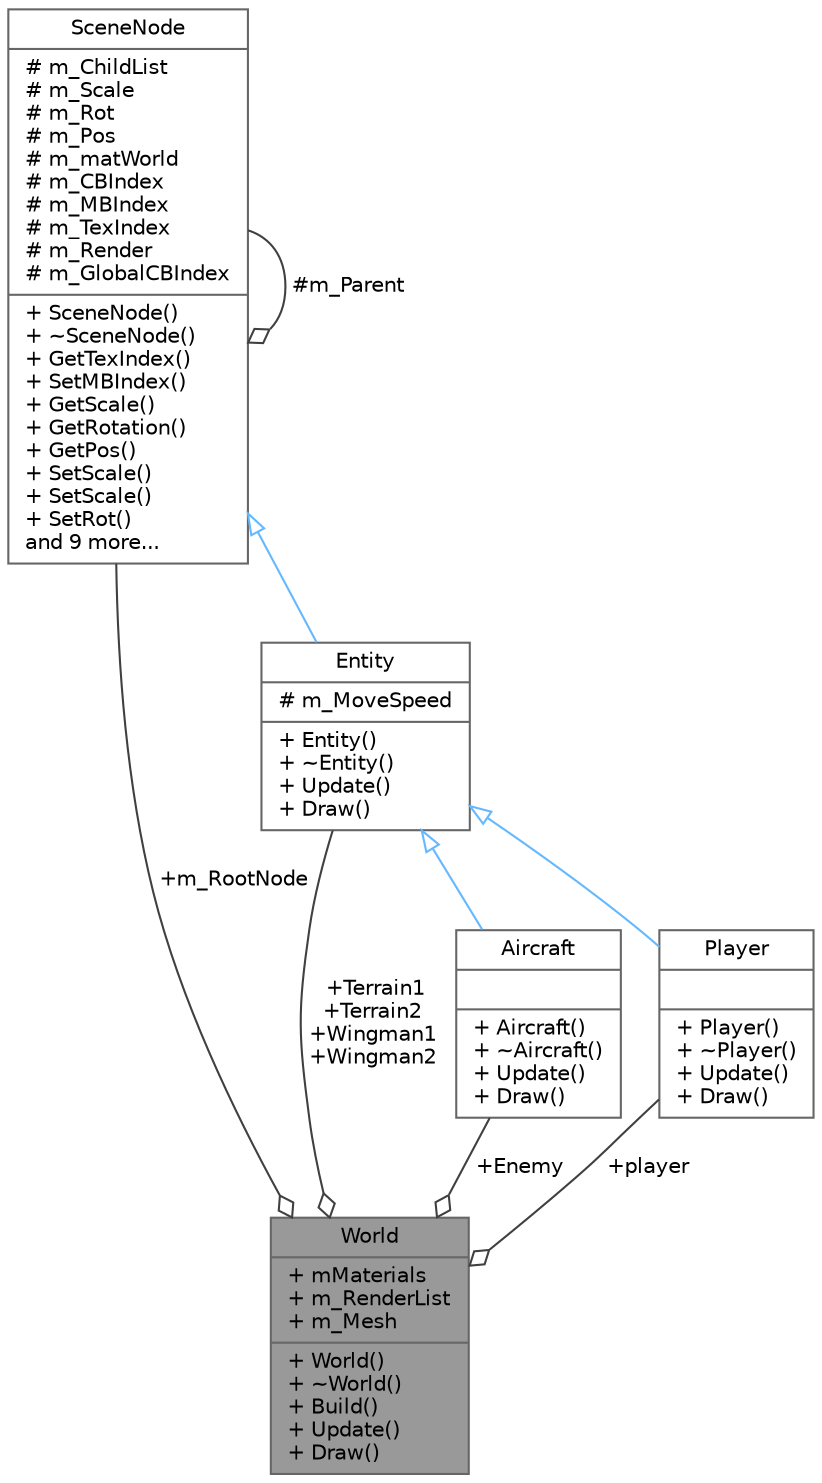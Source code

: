 digraph "World"
{
 // LATEX_PDF_SIZE
  bgcolor="transparent";
  edge [fontname=Helvetica,fontsize=10,labelfontname=Helvetica,labelfontsize=10];
  node [fontname=Helvetica,fontsize=10,shape=box,height=0.2,width=0.4];
  Node1 [shape=record,label="{World\n|+ mMaterials\l+ m_RenderList\l+ m_Mesh\l|+ World()\l+ ~World()\l+ Build()\l+ Update()\l+ Draw()\l}",height=0.2,width=0.4,color="gray40", fillcolor="grey60", style="filled", fontcolor="black",tooltip="Handles all objects that are built in World."];
  Node2 -> Node1 [color="grey25",style="solid",label=" +m_RootNode" ,arrowhead="odiamond"];
  Node2 [shape=record,label="{SceneNode\n|# m_ChildList\l# m_Scale\l# m_Rot\l# m_Pos\l# m_matWorld\l# m_CBIndex\l# m_MBIndex\l# m_TexIndex\l# m_Render\l# m_GlobalCBIndex\l|+ SceneNode()\l+ ~SceneNode()\l+ GetTexIndex()\l+ SetMBIndex()\l+ GetScale()\l+ GetRotation()\l+ GetPos()\l+ SetScale()\l+ SetScale()\l+ SetRot()\land 9 more...\l}",height=0.2,width=0.4,color="gray40", fillcolor="white", style="filled",URL="$class_scene_node.html",tooltip=" "];
  Node2 -> Node2 [color="grey25",style="solid",label=" #m_Parent" ,arrowhead="odiamond"];
  Node3 -> Node1 [color="grey25",style="solid",label=" +Terrain1\n+Terrain2\n+Wingman1\n+Wingman2" ,arrowhead="odiamond"];
  Node3 [shape=record,label="{Entity\n|# m_MoveSpeed\l|+ Entity()\l+ ~Entity()\l+ Update()\l+ Draw()\l}",height=0.2,width=0.4,color="gray40", fillcolor="white", style="filled",URL="$class_entity.html",tooltip="Main class for most objects in game world."];
  Node2 -> Node3 [dir="back",color="steelblue1",style="solid",arrowtail="onormal"];
  Node4 -> Node1 [color="grey25",style="solid",label=" +Enemy" ,arrowhead="odiamond"];
  Node4 [shape=record,label="{Aircraft\n||+ Aircraft()\l+ ~Aircraft()\l+ Update()\l+ Draw()\l}",height=0.2,width=0.4,color="gray40", fillcolor="white", style="filled",URL="$class_aircraft.html",tooltip="Enemy class, derived from Entity."];
  Node3 -> Node4 [dir="back",color="steelblue1",style="solid",arrowtail="onormal"];
  Node5 -> Node1 [color="grey25",style="solid",label=" +player" ,arrowhead="odiamond"];
  Node5 [shape=record,label="{Player\n||+ Player()\l+ ~Player()\l+ Update()\l+ Draw()\l}",height=0.2,width=0.4,color="gray40", fillcolor="white", style="filled",URL="$class_player.html",tooltip="Player class, derived from entity."];
  Node3 -> Node5 [dir="back",color="steelblue1",style="solid",arrowtail="onormal"];
}
